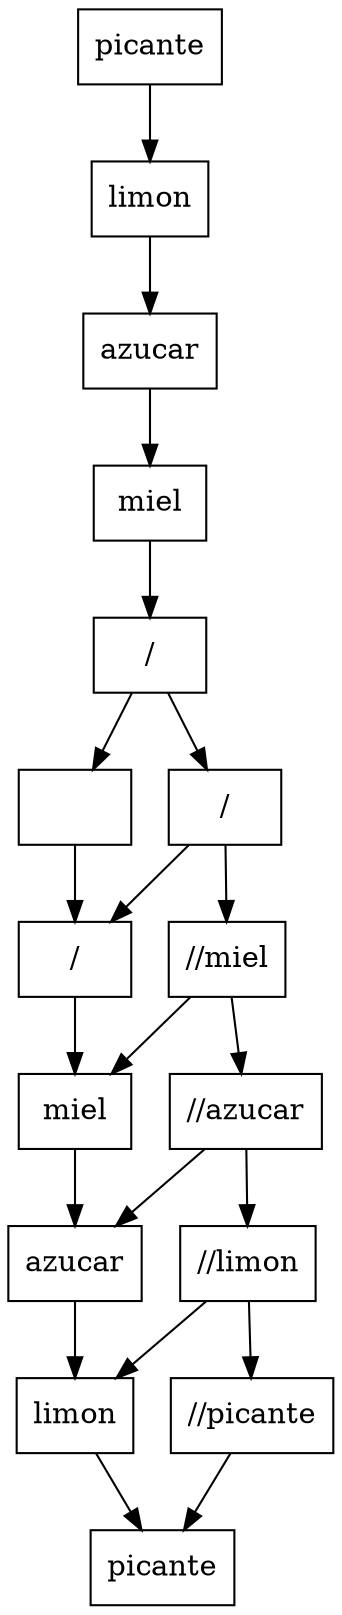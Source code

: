 digraph G{
node [shape= record] 
00[label=" " pos="0,0!"];
00->10
10[label="/ " pos="3,0!"];
10->20
20[label="miel " pos="6,0!"];
20->30
30[label="azucar " pos="9,0!"];
30->40
40[label="limon " pos="12,0!"];
40->50
50[label="picante " pos="15,0!"];
01[label="/ " pos="0,-1!"];
01->00
01->11
11[label="/ " pos="3,-1!"];
11->10
11->21
21[label="//miel " pos="6,-1!"];
21->20
21->31
31[label="//azucar " pos="9,-1!"];
31->30
31->41
41[label="//limon " pos="12,-1!"];
41->40
41->51
51[label="//picante " pos="15,-1!"];
51->50
02[label="miel " pos="0,-2!"];
02->01
03[label="azucar " pos="0,-3!"];
03->02
04[label="limon " pos="0,-4!"];
04->03
05[label="picante " pos="0,-5!"];
05->04
}